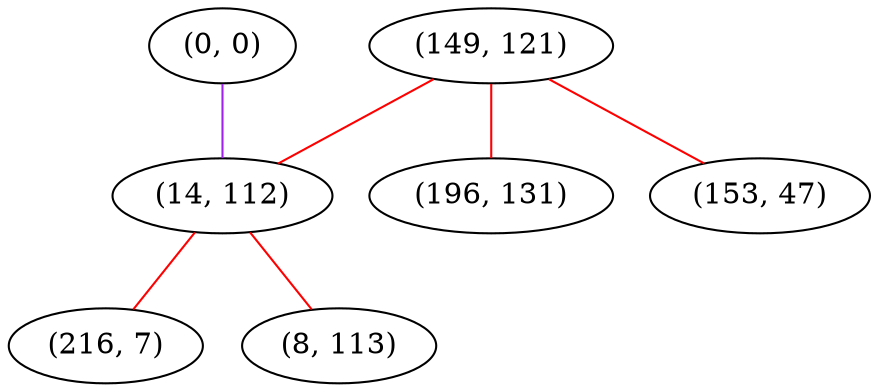 graph "" {
"(149, 121)";
"(0, 0)";
"(14, 112)";
"(216, 7)";
"(196, 131)";
"(153, 47)";
"(8, 113)";
"(149, 121)" -- "(14, 112)"  [color=red, key=0, weight=1];
"(149, 121)" -- "(196, 131)"  [color=red, key=0, weight=1];
"(149, 121)" -- "(153, 47)"  [color=red, key=0, weight=1];
"(0, 0)" -- "(14, 112)"  [color=purple, key=0, weight=4];
"(14, 112)" -- "(8, 113)"  [color=red, key=0, weight=1];
"(14, 112)" -- "(216, 7)"  [color=red, key=0, weight=1];
}
